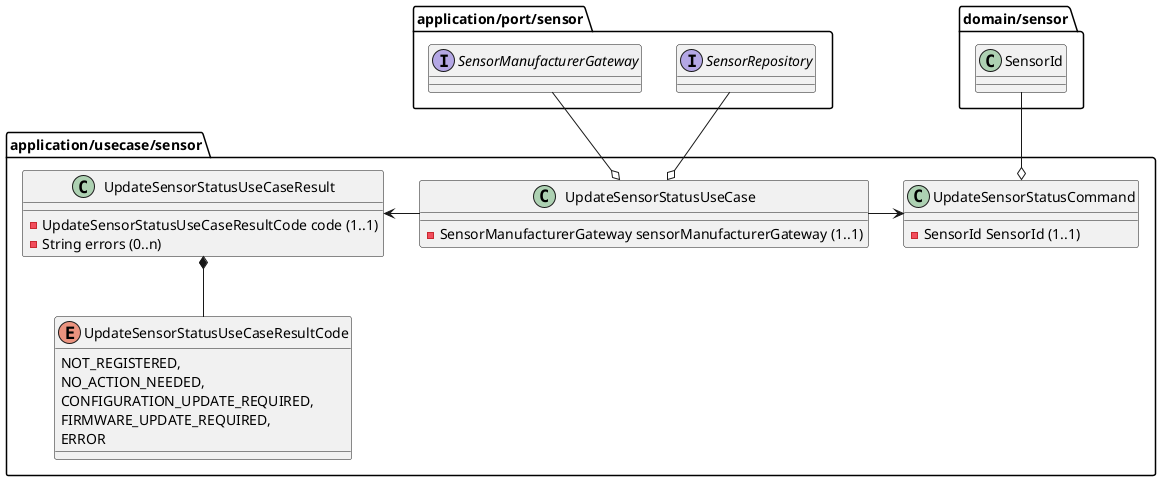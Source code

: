 @startuml

package application/usecase/sensor {
  class UpdateSensorStatusCommand {
    -SensorId SensorId (1..1)
  }

  class UpdateSensorStatusUseCase {
    -SensorManufacturerGateway sensorManufacturerGateway (1..1)
  }

  class UpdateSensorStatusUseCaseResult {
    -UpdateSensorStatusUseCaseResultCode code (1..1)
    -String errors (0..n)
  }

  enum UpdateSensorStatusUseCaseResultCode {
    NOT_REGISTERED,
    NO_ACTION_NEEDED,
    CONFIGURATION_UPDATE_REQUIRED,
    FIRMWARE_UPDATE_REQUIRED,
    ERROR
  }

  UpdateSensorStatusUseCase -right-> UpdateSensorStatusCommand
  UpdateSensorStatusUseCase -left-> UpdateSensorStatusUseCaseResult

  UpdateSensorStatusUseCaseResult *-down- UpdateSensorStatusUseCaseResultCode
}

package application/port/sensor {
    interface SensorManufacturerGateway
    interface SensorRepository
}

package domain/sensor {
  class SensorId
}

UpdateSensorStatusCommand o-up- SensorId
UpdateSensorStatusUseCase o-up- SensorManufacturerGateway
UpdateSensorStatusUseCase o-up- SensorRepository
@enduml